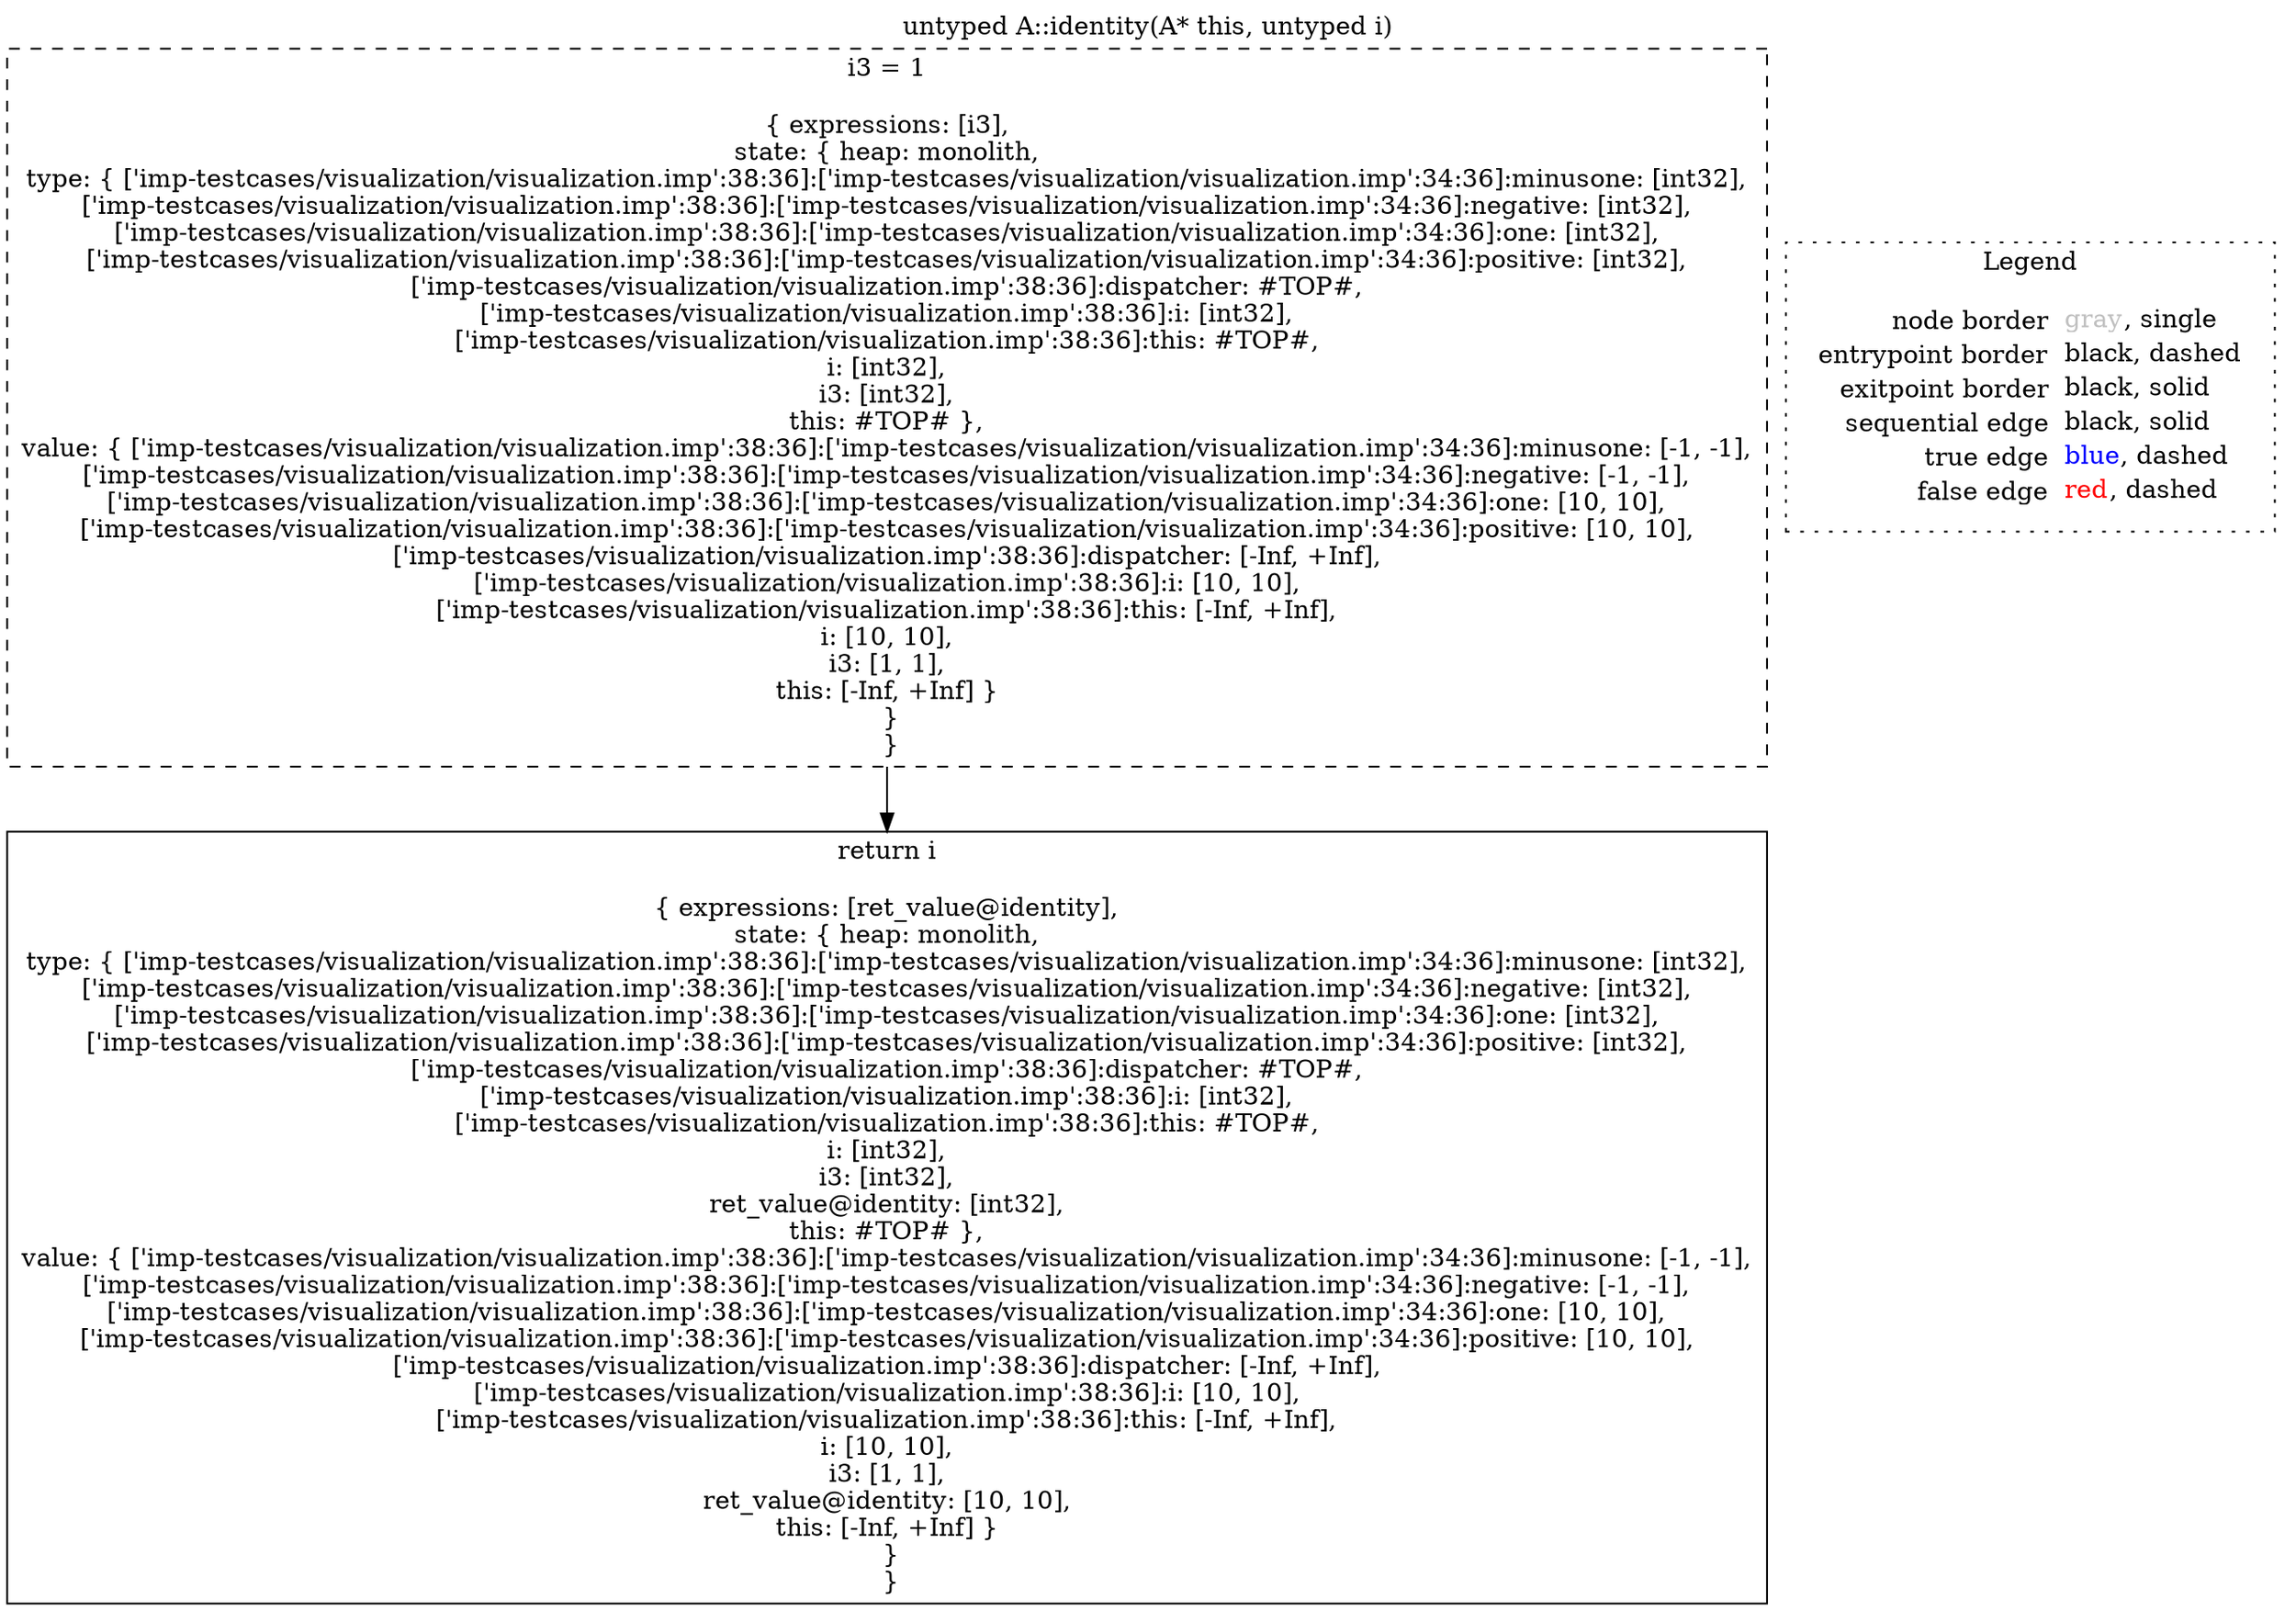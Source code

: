 digraph "untyped A::identity(A* this, untyped i)" {
edge ["dir"="forward"]
graph ["label"="untyped A::identity(A* this, untyped i)","labelloc"="t"]
"node0" ["label"=<i3 = 1<br/><br/>{ expressions: [i3],<br/>state: { heap: monolith,<br/>type: { ['imp-testcases/visualization/visualization.imp':38:36]:['imp-testcases/visualization/visualization.imp':34:36]:minusone: [int32],<br/>['imp-testcases/visualization/visualization.imp':38:36]:['imp-testcases/visualization/visualization.imp':34:36]:negative: [int32],<br/>['imp-testcases/visualization/visualization.imp':38:36]:['imp-testcases/visualization/visualization.imp':34:36]:one: [int32],<br/>['imp-testcases/visualization/visualization.imp':38:36]:['imp-testcases/visualization/visualization.imp':34:36]:positive: [int32],<br/>['imp-testcases/visualization/visualization.imp':38:36]:dispatcher: #TOP#,<br/>['imp-testcases/visualization/visualization.imp':38:36]:i: [int32],<br/>['imp-testcases/visualization/visualization.imp':38:36]:this: #TOP#,<br/>i: [int32],<br/>i3: [int32],<br/>this: #TOP# },<br/>value: { ['imp-testcases/visualization/visualization.imp':38:36]:['imp-testcases/visualization/visualization.imp':34:36]:minusone: [-1, -1],<br/>['imp-testcases/visualization/visualization.imp':38:36]:['imp-testcases/visualization/visualization.imp':34:36]:negative: [-1, -1],<br/>['imp-testcases/visualization/visualization.imp':38:36]:['imp-testcases/visualization/visualization.imp':34:36]:one: [10, 10],<br/>['imp-testcases/visualization/visualization.imp':38:36]:['imp-testcases/visualization/visualization.imp':34:36]:positive: [10, 10],<br/>['imp-testcases/visualization/visualization.imp':38:36]:dispatcher: [-Inf, +Inf],<br/>['imp-testcases/visualization/visualization.imp':38:36]:i: [10, 10],<br/>['imp-testcases/visualization/visualization.imp':38:36]:this: [-Inf, +Inf],<br/>i: [10, 10],<br/>i3: [1, 1],<br/>this: [-Inf, +Inf] }<br/> }<br/> }<br/>>,"shape"="rect","id"="node0","color"="black","style"="dashed"]
"node3" ["label"=<return i<br/><br/>{ expressions: [ret_value@identity],<br/>state: { heap: monolith,<br/>type: { ['imp-testcases/visualization/visualization.imp':38:36]:['imp-testcases/visualization/visualization.imp':34:36]:minusone: [int32],<br/>['imp-testcases/visualization/visualization.imp':38:36]:['imp-testcases/visualization/visualization.imp':34:36]:negative: [int32],<br/>['imp-testcases/visualization/visualization.imp':38:36]:['imp-testcases/visualization/visualization.imp':34:36]:one: [int32],<br/>['imp-testcases/visualization/visualization.imp':38:36]:['imp-testcases/visualization/visualization.imp':34:36]:positive: [int32],<br/>['imp-testcases/visualization/visualization.imp':38:36]:dispatcher: #TOP#,<br/>['imp-testcases/visualization/visualization.imp':38:36]:i: [int32],<br/>['imp-testcases/visualization/visualization.imp':38:36]:this: #TOP#,<br/>i: [int32],<br/>i3: [int32],<br/>ret_value@identity: [int32],<br/>this: #TOP# },<br/>value: { ['imp-testcases/visualization/visualization.imp':38:36]:['imp-testcases/visualization/visualization.imp':34:36]:minusone: [-1, -1],<br/>['imp-testcases/visualization/visualization.imp':38:36]:['imp-testcases/visualization/visualization.imp':34:36]:negative: [-1, -1],<br/>['imp-testcases/visualization/visualization.imp':38:36]:['imp-testcases/visualization/visualization.imp':34:36]:one: [10, 10],<br/>['imp-testcases/visualization/visualization.imp':38:36]:['imp-testcases/visualization/visualization.imp':34:36]:positive: [10, 10],<br/>['imp-testcases/visualization/visualization.imp':38:36]:dispatcher: [-Inf, +Inf],<br/>['imp-testcases/visualization/visualization.imp':38:36]:i: [10, 10],<br/>['imp-testcases/visualization/visualization.imp':38:36]:this: [-Inf, +Inf],<br/>i: [10, 10],<br/>i3: [1, 1],<br/>ret_value@identity: [10, 10],<br/>this: [-Inf, +Inf] }<br/> }<br/> }<br/>>,"shape"="rect","id"="node3","color"="black"]
subgraph "cluster_legend" {
edge ["dir"="none"]
graph ["label"=<Legend>,"style"="dotted"]
"legend" ["label"=<<table border="0" cellpadding="2" cellspacing="0" cellborder="0"><tr><td align="right">node border&nbsp;</td><td align="left"><font color="gray">gray</font>, single</td></tr><tr><td align="right">entrypoint border&nbsp;</td><td align="left"><font color="black">black</font>, dashed</td></tr><tr><td align="right">exitpoint border&nbsp;</td><td align="left"><font color="black">black</font>, solid</td></tr><tr><td align="right">sequential edge&nbsp;</td><td align="left"><font color="black">black</font>, solid</td></tr><tr><td align="right">true edge&nbsp;</td><td align="left"><font color="blue">blue</font>, dashed</td></tr><tr><td align="right">false edge&nbsp;</td><td align="left"><font color="red">red</font>, dashed</td></tr></table>>,"shape"="none"]
}
"node0" -> "node3" ["color"="black"]
}